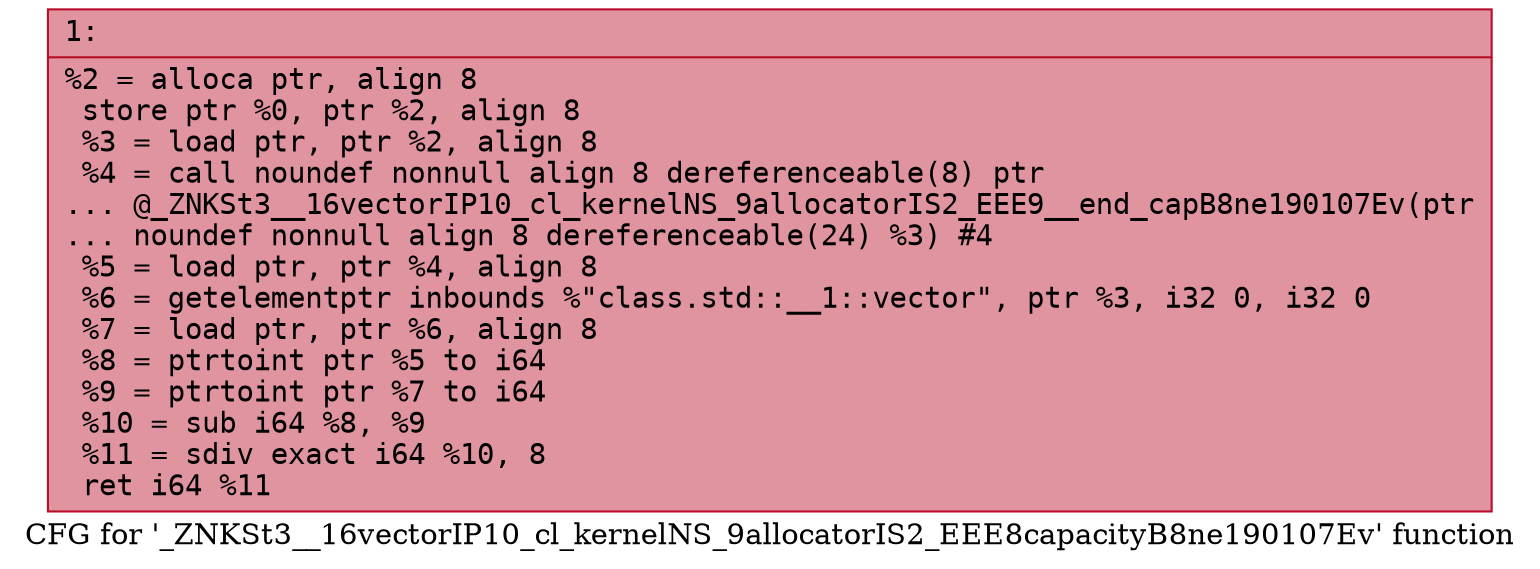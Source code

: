 digraph "CFG for '_ZNKSt3__16vectorIP10_cl_kernelNS_9allocatorIS2_EEE8capacityB8ne190107Ev' function" {
	label="CFG for '_ZNKSt3__16vectorIP10_cl_kernelNS_9allocatorIS2_EEE8capacityB8ne190107Ev' function";

	Node0x600000938b90 [shape=record,color="#b70d28ff", style=filled, fillcolor="#b70d2870" fontname="Courier",label="{1:\l|  %2 = alloca ptr, align 8\l  store ptr %0, ptr %2, align 8\l  %3 = load ptr, ptr %2, align 8\l  %4 = call noundef nonnull align 8 dereferenceable(8) ptr\l... @_ZNKSt3__16vectorIP10_cl_kernelNS_9allocatorIS2_EEE9__end_capB8ne190107Ev(ptr\l... noundef nonnull align 8 dereferenceable(24) %3) #4\l  %5 = load ptr, ptr %4, align 8\l  %6 = getelementptr inbounds %\"class.std::__1::vector\", ptr %3, i32 0, i32 0\l  %7 = load ptr, ptr %6, align 8\l  %8 = ptrtoint ptr %5 to i64\l  %9 = ptrtoint ptr %7 to i64\l  %10 = sub i64 %8, %9\l  %11 = sdiv exact i64 %10, 8\l  ret i64 %11\l}"];
}
